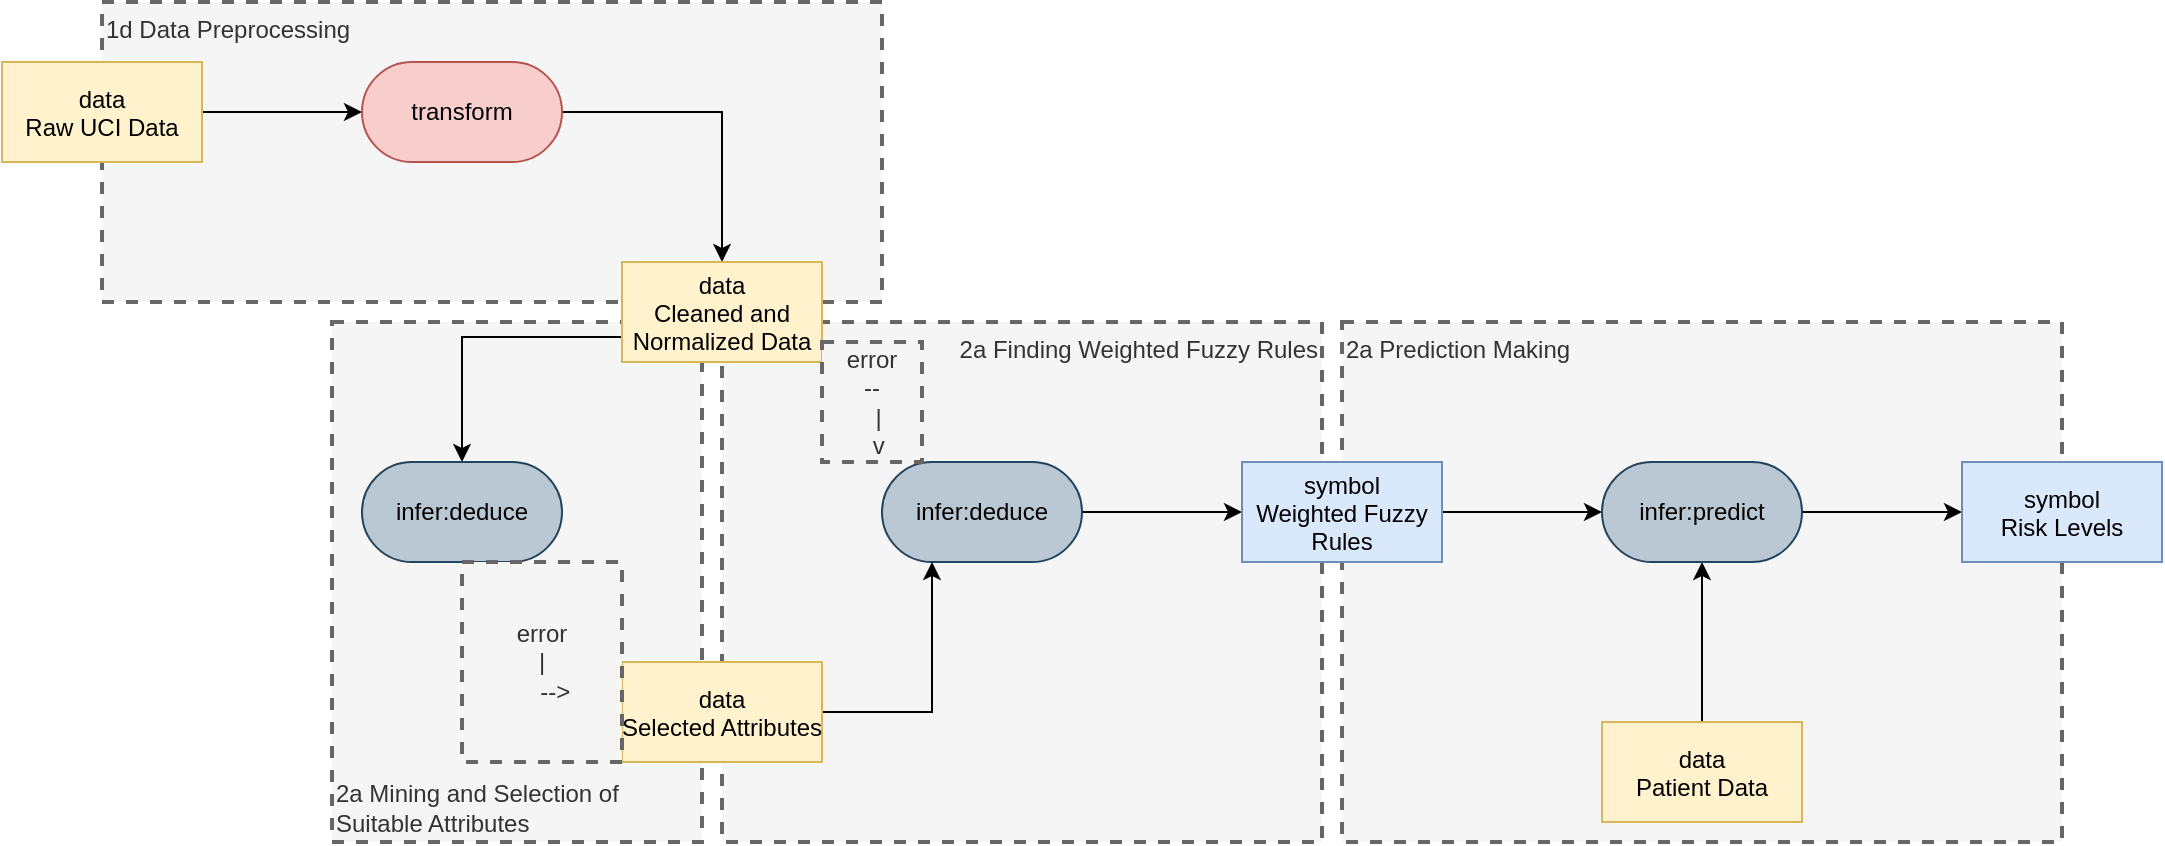 <mxfile version="27.0.3">
  <diagram name="Page-1" id="cBsXEfL88H1xAuI9glsx">
    <mxGraphModel dx="1572" dy="942" grid="1" gridSize="10" guides="1" tooltips="1" connect="1" arrows="1" fold="1" page="1" pageScale="1" pageWidth="3300" pageHeight="4681" math="0" shadow="0">
      <root>
        <mxCell id="0" />
        <mxCell id="1" parent="0" />
        <mxCell id="UTs0d0hr7OHqI5mropry-31" value="2a Prediction Making" style="text;html=1;align=left;verticalAlign=top;whiteSpace=wrap;rounded=0;dashed=1;fillColor=#f5f5f5;fontColor=#333333;strokeColor=#666666;strokeWidth=2;" name="text" vertex="1" parent="1">
          <mxGeometry x="1010" y="360" width="360" height="260" as="geometry" />
        </mxCell>
        <mxCell id="UTs0d0hr7OHqI5mropry-30" value="2a Finding Weighted Fuzzy Rules" style="text;html=1;align=right;verticalAlign=top;whiteSpace=wrap;rounded=0;dashed=1;fillColor=#f5f5f5;fontColor=#333333;strokeColor=#666666;strokeWidth=2;" name="text" vertex="1" parent="1">
          <mxGeometry x="700" y="360" width="300" height="260" as="geometry" />
        </mxCell>
        <mxCell id="UTs0d0hr7OHqI5mropry-26" value="2a Mining and Selection of Suitable Attributes" style="text;html=1;align=left;verticalAlign=bottom;whiteSpace=wrap;rounded=0;dashed=1;fillColor=#f5f5f5;fontColor=#333333;strokeColor=#666666;strokeWidth=2;" name="text" vertex="1" parent="1">
          <mxGeometry x="505" y="360" width="185" height="260" as="geometry" />
        </mxCell>
        <mxCell id="UTs0d0hr7OHqI5mropry-24" value="1d Data Preprocessing" style="text;html=1;align=left;verticalAlign=top;whiteSpace=wrap;rounded=0;dashed=1;fillColor=#f5f5f5;fontColor=#333333;strokeColor=#666666;strokeWidth=2;" name="text" vertex="1" parent="1">
          <mxGeometry x="390" y="200" width="390" height="150" as="geometry" />
        </mxCell>
        <mxCell id="UTs0d0hr7OHqI5mropry-3" style="edgeStyle=orthogonalEdgeStyle;rounded=0;orthogonalLoop=1;jettySize=auto;html=1;exitX=1;exitY=0.5;exitDx=0;exitDy=0;entryX=0;entryY=0.5;entryDx=0;entryDy=0;" edge="1" parent="1" source="UTs0d0hr7OHqI5mropry-1" target="UTs0d0hr7OHqI5mropry-2">
          <mxGeometry relative="1" as="geometry" />
        </mxCell>
        <mxCell id="UTs0d0hr7OHqI5mropry-1" value="data&#xa;Raw UCI Data" style="rectangle;fillColor=#fff2cc;strokeColor=#d6b656;" name="data" vertex="1" parent="1">
          <mxGeometry x="340" y="230" width="100" height="50" as="geometry" />
        </mxCell>
        <mxCell id="UTs0d0hr7OHqI5mropry-5" style="edgeStyle=orthogonalEdgeStyle;rounded=0;orthogonalLoop=1;jettySize=auto;html=1;exitX=1;exitY=0.5;exitDx=0;exitDy=0;entryX=0.5;entryY=0;entryDx=0;entryDy=0;" edge="1" parent="1" source="UTs0d0hr7OHqI5mropry-2" target="UTs0d0hr7OHqI5mropry-4">
          <mxGeometry relative="1" as="geometry" />
        </mxCell>
        <mxCell id="UTs0d0hr7OHqI5mropry-2" value="transform" style="rounded=1;whiteSpace=wrap;html=1;arcSize=50;fillColor=#f8cecc;strokeColor=#b85450;" name="transform" vertex="1" parent="1">
          <mxGeometry x="520" y="230" width="100" height="50" as="geometry" />
        </mxCell>
        <mxCell id="UTs0d0hr7OHqI5mropry-25" style="edgeStyle=orthogonalEdgeStyle;rounded=0;orthogonalLoop=1;jettySize=auto;html=1;exitX=0;exitY=0.75;exitDx=0;exitDy=0;entryX=0.5;entryY=0;entryDx=0;entryDy=0;" edge="1" parent="1" source="UTs0d0hr7OHqI5mropry-4" target="UTs0d0hr7OHqI5mropry-6">
          <mxGeometry relative="1" as="geometry" />
        </mxCell>
        <mxCell id="UTs0d0hr7OHqI5mropry-4" value="data&#xa;Cleaned and&#xa;Normalized Data" style="rectangle;fillColor=#fff2cc;strokeColor=#d6b656;" name="data" vertex="1" parent="1">
          <mxGeometry x="650" y="330" width="100" height="50" as="geometry" />
        </mxCell>
        <mxCell id="UTs0d0hr7OHqI5mropry-6" value="infer:deduce" style="rounded=1;whiteSpace=wrap;html=1;arcSize=50;fillColor=#bac8d3;strokeColor=#23445d;" name="infer:deduce" vertex="1" parent="1">
          <mxGeometry x="520" y="430" width="100" height="50" as="geometry" />
        </mxCell>
        <mxCell id="UTs0d0hr7OHqI5mropry-17" style="edgeStyle=orthogonalEdgeStyle;rounded=0;orthogonalLoop=1;jettySize=auto;html=1;exitX=1;exitY=0.5;exitDx=0;exitDy=0;entryX=0;entryY=0.5;entryDx=0;entryDy=0;" edge="1" parent="1" source="UTs0d0hr7OHqI5mropry-8" target="UTs0d0hr7OHqI5mropry-16">
          <mxGeometry relative="1" as="geometry" />
        </mxCell>
        <mxCell id="UTs0d0hr7OHqI5mropry-8" value="infer:deduce" style="rounded=1;whiteSpace=wrap;html=1;arcSize=50;fillColor=#bac8d3;strokeColor=#23445d;" name="infer:deduce" vertex="1" parent="1">
          <mxGeometry x="780" y="430" width="100" height="50" as="geometry" />
        </mxCell>
        <mxCell id="UTs0d0hr7OHqI5mropry-10" value="&lt;div&gt;error&lt;/div&gt;&lt;div&gt;--&lt;/div&gt;&lt;div&gt;&amp;nbsp; |&lt;/div&gt;&lt;div&gt;&amp;nbsp; v&lt;/div&gt;" style="text;html=1;align=center;verticalAlign=middle;whiteSpace=wrap;rounded=0;dashed=1;fillColor=#f5f5f5;fontColor=#333333;strokeColor=#666666;strokeWidth=2;" name="text" vertex="1" parent="1">
          <mxGeometry x="750" y="370" width="50" height="60" as="geometry" />
        </mxCell>
        <mxCell id="UTs0d0hr7OHqI5mropry-28" style="edgeStyle=orthogonalEdgeStyle;rounded=0;orthogonalLoop=1;jettySize=auto;html=1;exitX=1;exitY=0.5;exitDx=0;exitDy=0;entryX=0.25;entryY=1;entryDx=0;entryDy=0;" edge="1" parent="1" source="UTs0d0hr7OHqI5mropry-11" target="UTs0d0hr7OHqI5mropry-8">
          <mxGeometry relative="1" as="geometry" />
        </mxCell>
        <mxCell id="UTs0d0hr7OHqI5mropry-11" value="data&#xa;Selected Attributes" style="rectangle;fillColor=#fff2cc;strokeColor=#d6b656;" name="data" vertex="1" parent="1">
          <mxGeometry x="650" y="530" width="100" height="50" as="geometry" />
        </mxCell>
        <mxCell id="UTs0d0hr7OHqI5mropry-14" value="&lt;div&gt;error&lt;/div&gt;&lt;div&gt;|&lt;/div&gt;&lt;div&gt;&amp;nbsp;&amp;nbsp;&amp;nbsp; --&amp;gt; &lt;br&gt;&lt;/div&gt;" style="text;html=1;align=center;verticalAlign=middle;whiteSpace=wrap;rounded=0;dashed=1;fillColor=#f5f5f5;fontColor=#333333;strokeColor=#666666;strokeWidth=2;" name="text" vertex="1" parent="1">
          <mxGeometry x="570" y="480" width="80" height="100" as="geometry" />
        </mxCell>
        <mxCell id="UTs0d0hr7OHqI5mropry-21" style="edgeStyle=orthogonalEdgeStyle;rounded=0;orthogonalLoop=1;jettySize=auto;html=1;exitX=1;exitY=0.5;exitDx=0;exitDy=0;entryX=0;entryY=0.5;entryDx=0;entryDy=0;" edge="1" parent="1" source="UTs0d0hr7OHqI5mropry-16" target="UTs0d0hr7OHqI5mropry-19">
          <mxGeometry relative="1" as="geometry" />
        </mxCell>
        <mxCell id="UTs0d0hr7OHqI5mropry-16" value="symbol&#xa;Weighted Fuzzy&#xa;Rules" style="rectangle;fillColor=#dae8fc;strokeColor=#6c8ebf;" name="symbol" vertex="1" parent="1">
          <mxGeometry x="960" y="430" width="100" height="50" as="geometry" />
        </mxCell>
        <mxCell id="UTs0d0hr7OHqI5mropry-20" style="edgeStyle=orthogonalEdgeStyle;rounded=0;orthogonalLoop=1;jettySize=auto;html=1;entryX=0.5;entryY=1;entryDx=0;entryDy=0;" edge="1" parent="1" source="UTs0d0hr7OHqI5mropry-18" target="UTs0d0hr7OHqI5mropry-19">
          <mxGeometry relative="1" as="geometry" />
        </mxCell>
        <mxCell id="UTs0d0hr7OHqI5mropry-18" value="data&#xa;Patient Data" style="rectangle;fillColor=#fff2cc;strokeColor=#d6b656;" name="data" vertex="1" parent="1">
          <mxGeometry x="1140" y="560" width="100" height="50" as="geometry" />
        </mxCell>
        <mxCell id="UTs0d0hr7OHqI5mropry-23" style="edgeStyle=orthogonalEdgeStyle;rounded=0;orthogonalLoop=1;jettySize=auto;html=1;exitX=1;exitY=0.5;exitDx=0;exitDy=0;entryX=0;entryY=0.5;entryDx=0;entryDy=0;" edge="1" parent="1" source="UTs0d0hr7OHqI5mropry-19" target="UTs0d0hr7OHqI5mropry-22">
          <mxGeometry relative="1" as="geometry" />
        </mxCell>
        <mxCell id="UTs0d0hr7OHqI5mropry-19" value="infer:predict" style="rounded=1;whiteSpace=wrap;html=1;arcSize=50;fillColor=#bac8d3;strokeColor=#23445d;" name="infer:deduce" vertex="1" parent="1">
          <mxGeometry x="1140" y="430" width="100" height="50" as="geometry" />
        </mxCell>
        <mxCell id="UTs0d0hr7OHqI5mropry-22" value="symbol&#xa;Risk Levels" style="rectangle;fillColor=#dae8fc;strokeColor=#6c8ebf;" name="symbol" vertex="1" parent="1">
          <mxGeometry x="1320" y="430" width="100" height="50" as="geometry" />
        </mxCell>
      </root>
    </mxGraphModel>
  </diagram>
</mxfile>
